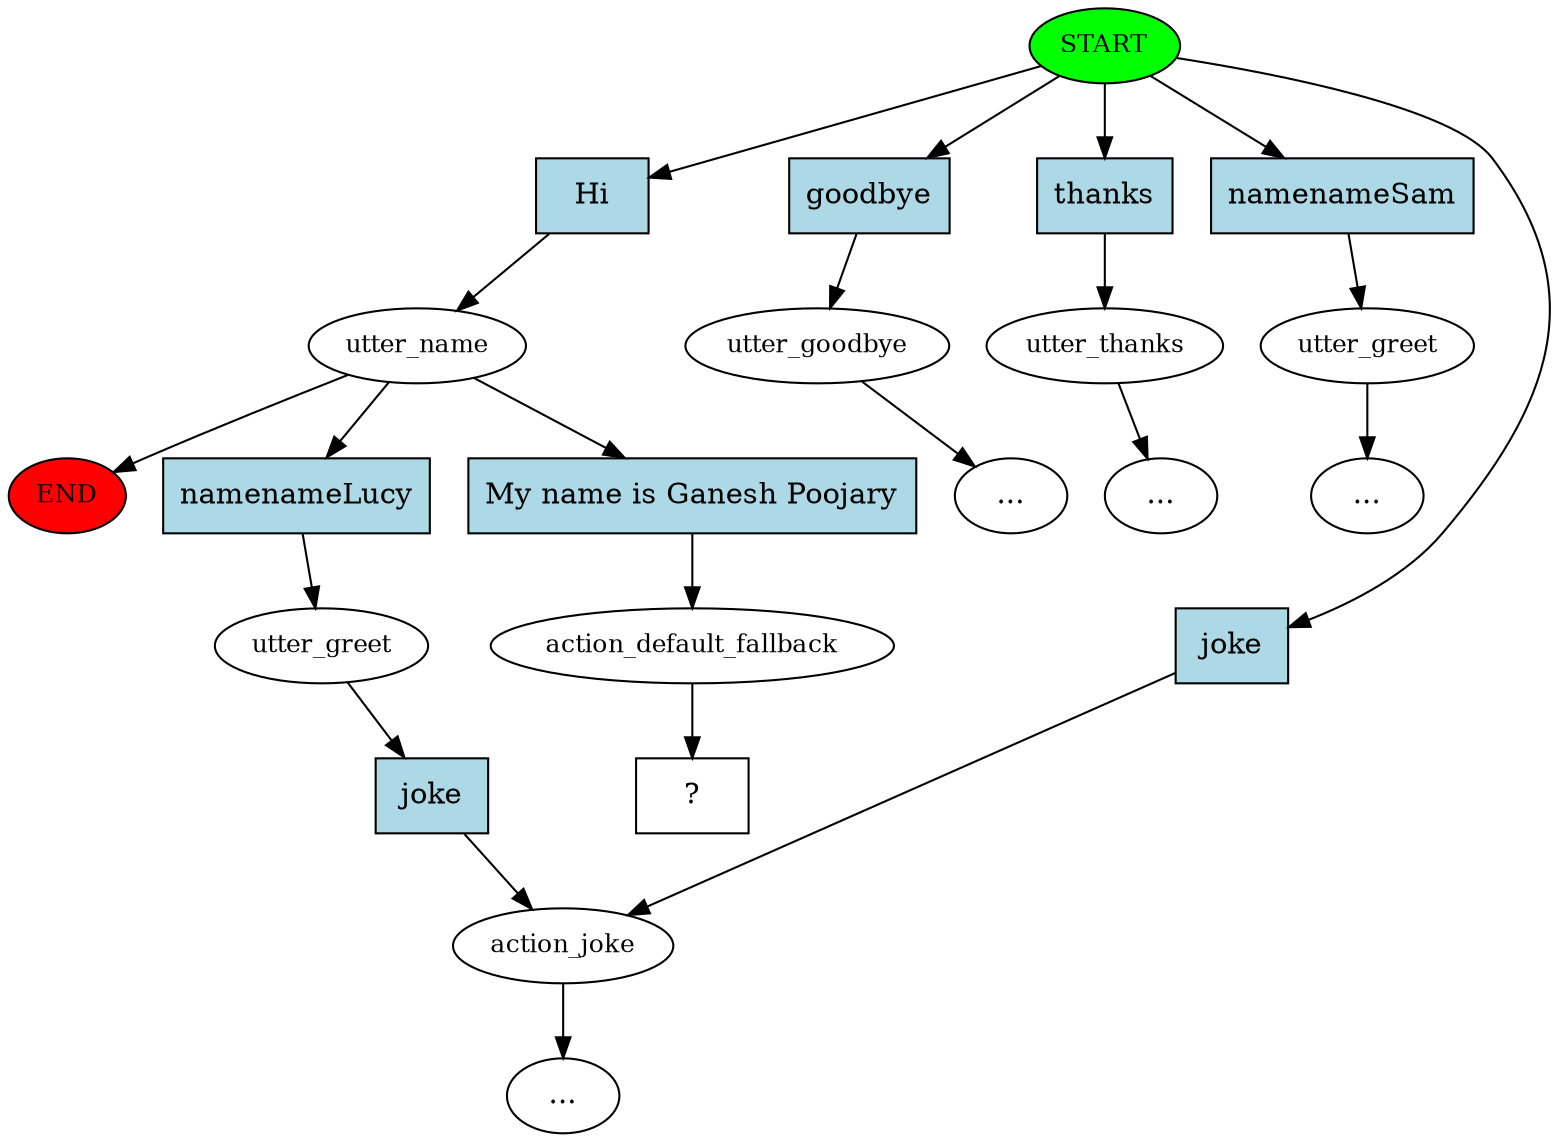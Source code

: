 digraph  {
0 [class="start active", fillcolor=green, fontsize=12, label=START, style=filled];
"-1" [class=end, fillcolor=red, fontsize=12, label=END, style=filled];
1 [class=active, fontsize=12, label=utter_name];
2 [class="", fontsize=12, label=utter_goodbye];
"-3" [class=ellipsis, label="..."];
3 [class="", fontsize=12, label=utter_thanks];
"-4" [class=ellipsis, label="..."];
4 [class="", fontsize=12, label=utter_greet];
"-5" [class=ellipsis, label="..."];
5 [class="", fontsize=12, label=action_joke];
7 [class="", fontsize=12, label=utter_greet];
"-7" [class=ellipsis, label="..."];
10 [class=active, fontsize=12, label=action_default_fallback];
11 [class="intent dashed active", label="  ?  ", shape=rect];
12 [class="intent active", fillcolor=lightblue, label=Hi, shape=rect, style=filled];
13 [class=intent, fillcolor=lightblue, label=goodbye, shape=rect, style=filled];
14 [class=intent, fillcolor=lightblue, label=thanks, shape=rect, style=filled];
15 [class=intent, fillcolor=lightblue, label=namenameSam, shape=rect, style=filled];
16 [class=intent, fillcolor=lightblue, label=joke, shape=rect, style=filled];
17 [class=intent, fillcolor=lightblue, label=namenameLucy, shape=rect, style=filled];
18 [class="intent active", fillcolor=lightblue, label="My name is Ganesh Poojary", shape=rect, style=filled];
19 [class=intent, fillcolor=lightblue, label=joke, shape=rect, style=filled];
0 -> 12  [class=active, key=0];
0 -> 13  [class="", key=0];
0 -> 14  [class="", key=0];
0 -> 15  [class="", key=0];
0 -> 16  [class="", key=0];
1 -> "-1"  [class="", key=NONE, label=""];
1 -> 17  [class="", key=0];
1 -> 18  [class=active, key=0];
2 -> "-3"  [class="", key=NONE, label=""];
3 -> "-4"  [class="", key=NONE, label=""];
4 -> "-5"  [class="", key=NONE, label=""];
5 -> "-7"  [class="", key=NONE, label=""];
7 -> 19  [class="", key=0];
10 -> 11  [class=active, key=NONE, label=""];
12 -> 1  [class=active, key=0];
13 -> 2  [class="", key=0];
14 -> 3  [class="", key=0];
15 -> 4  [class="", key=0];
16 -> 5  [class="", key=0];
17 -> 7  [class="", key=0];
18 -> 10  [class=active, key=0];
19 -> 5  [class="", key=0];
}
